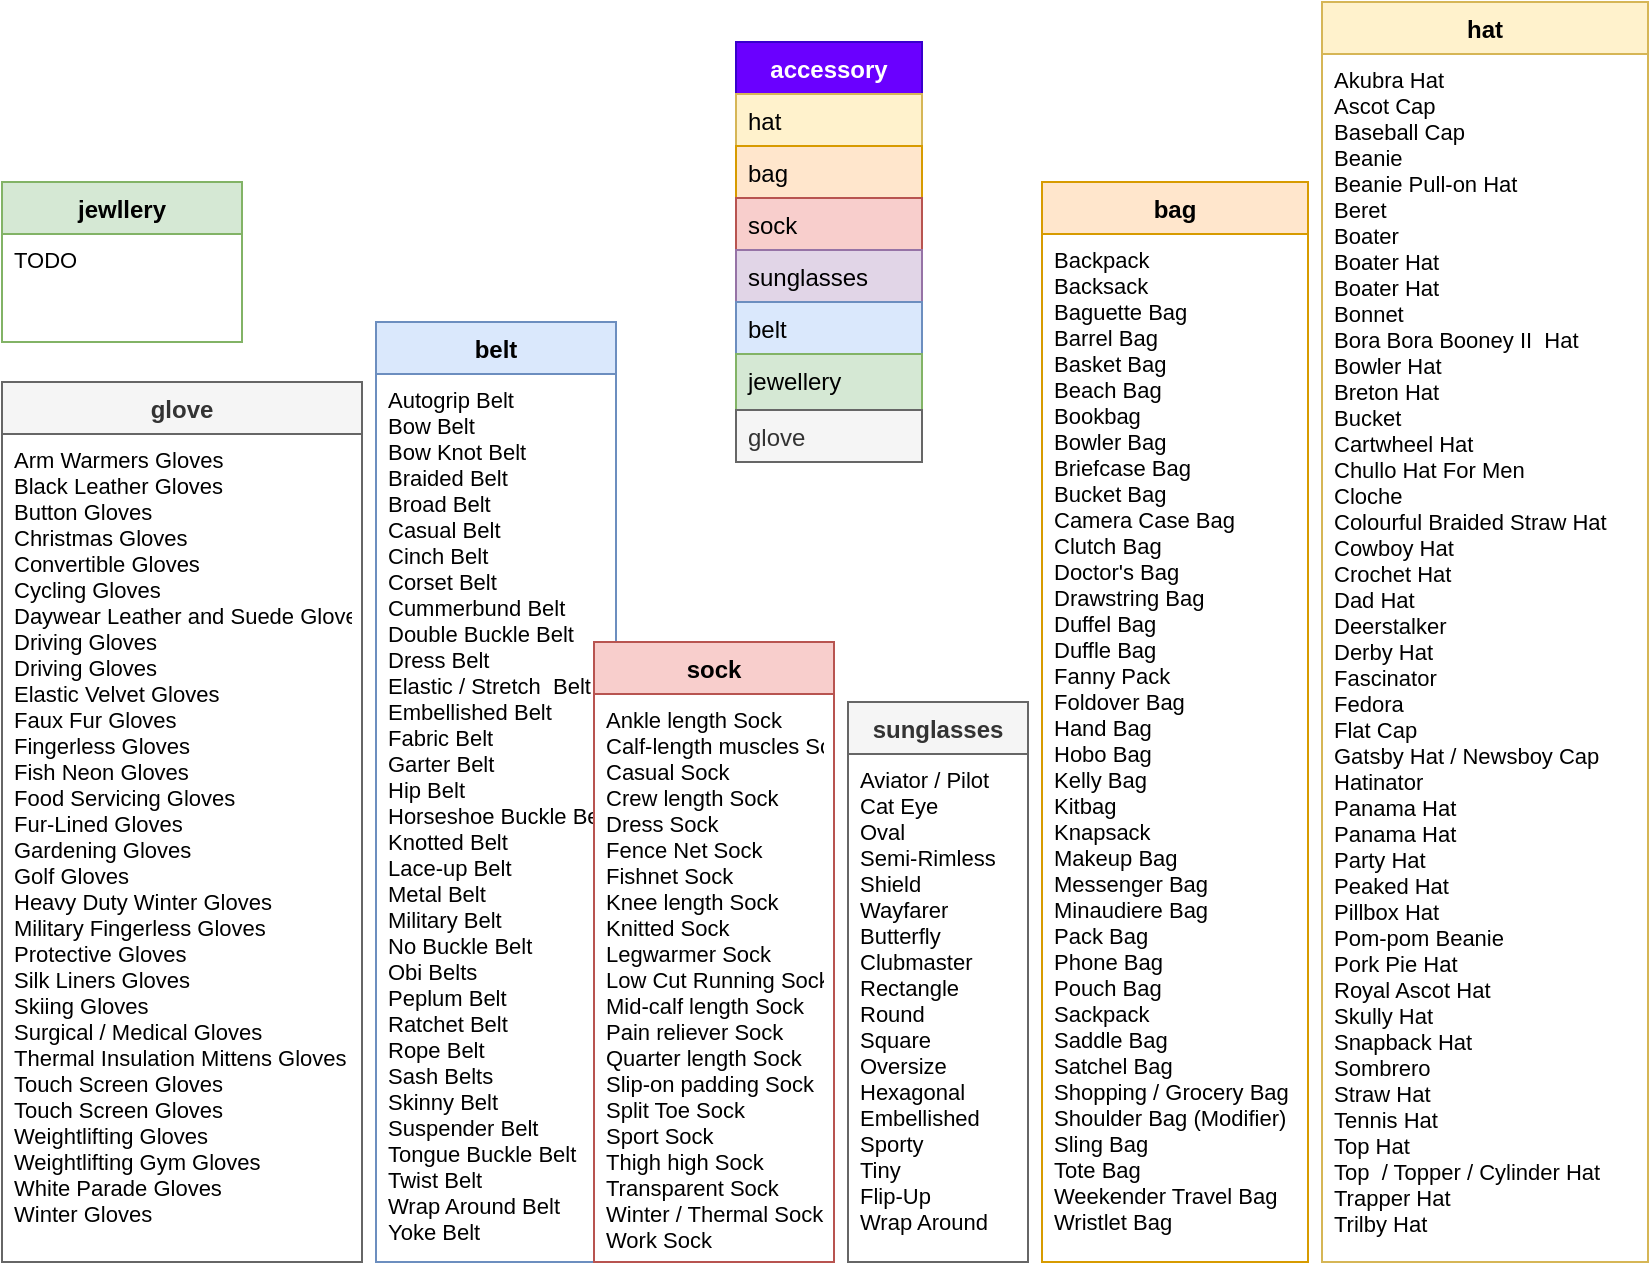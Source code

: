 <mxfile version="13.0.3" type="device"><diagram id="LFHs0TMcaCjF2szIKzrM" name="Page-1"><mxGraphModel dx="2105" dy="3508" grid="1" gridSize="10" guides="1" tooltips="1" connect="1" arrows="1" fold="1" page="1" pageScale="1" pageWidth="827" pageHeight="640" math="0" shadow="0"><root><mxCell id="0"/><mxCell id="1" parent="0"/><mxCell id="IafdLqkfLCLfOA5mvyWK-6" value="hat" style="swimlane;fontStyle=1;align=center;verticalAlign=top;childLayout=stackLayout;horizontal=1;startSize=26;horizontalStack=0;resizeParent=1;resizeLast=0;collapsible=1;marginBottom=0;rounded=0;shadow=0;strokeWidth=1;swimlaneFillColor=#ffffff;fillColor=#fff2cc;strokeColor=#d6b656;" parent="1" vertex="1"><mxGeometry x="-167" y="-2560" width="163" height="630" as="geometry"><mxRectangle x="240" y="268" width="160" height="26" as="alternateBounds"/></mxGeometry></mxCell><mxCell id="IafdLqkfLCLfOA5mvyWK-7" value="Akubra Hat&#10;Ascot Cap&#10;Baseball Cap&#10;Beanie&#10;Beanie Pull-on Hat&#10;Beret&#10;Boater&#10;Boater Hat&#10;Boater Hat&#10;Bonnet&#10;Bora Bora Booney II  Hat&#10;Bowler Hat&#10;Breton Hat&#10;Bucket&#10;Cartwheel Hat&#10;Chullo Hat For Men&#10;Cloche&#10;Colourful Braided Straw Hat&#10;Cowboy Hat&#10;Crochet Hat&#10;Dad Hat&#10;Deerstalker&#10;Derby Hat&#10;Fascinator&#10;Fedora&#10;Flat Cap&#10;Gatsby Hat / Newsboy Cap&#10;Hatinator&#10;Panama Hat&#10;Panama Hat&#10;Party Hat&#10;Peaked Hat&#10;Pillbox Hat&#10;Pom-pom Beanie&#10;Pork Pie Hat&#10;Royal Ascot Hat&#10;Skully Hat&#10;Snapback Hat&#10;Sombrero&#10;Straw Hat&#10;Tennis Hat&#10;Top Hat&#10;Top  / Topper / Cylinder Hat&#10;Trapper Hat&#10;Trilby Hat" style="text;align=left;verticalAlign=top;spacingLeft=4;spacingRight=4;overflow=hidden;rotatable=0;points=[[0,0.5],[1,0.5]];portConstraint=eastwest;fontSize=11;" parent="IafdLqkfLCLfOA5mvyWK-6" vertex="1"><mxGeometry y="26" width="163" height="604" as="geometry"/></mxCell><mxCell id="SQ16NGfDLh1wtVHYjpdO-19" value="accessory" style="swimlane;fontStyle=1;align=center;verticalAlign=top;childLayout=stackLayout;horizontal=1;startSize=26;horizontalStack=0;resizeParent=1;resizeLast=0;collapsible=1;marginBottom=0;rounded=0;shadow=0;strokeWidth=1;fillColor=#6a00ff;strokeColor=#3700CC;fontColor=#ffffff;" parent="1" vertex="1"><mxGeometry x="-460" y="-2540" width="93" height="210" as="geometry"><mxRectangle x="140" y="40" width="160" height="26" as="alternateBounds"/></mxGeometry></mxCell><mxCell id="SQ16NGfDLh1wtVHYjpdO-21" value="hat" style="text;align=left;verticalAlign=top;spacingLeft=4;spacingRight=4;overflow=hidden;rotatable=0;points=[[0,0.5],[1,0.5]];portConstraint=eastwest;rounded=0;shadow=0;html=0;fillColor=#fff2cc;strokeColor=#d6b656;" parent="SQ16NGfDLh1wtVHYjpdO-19" vertex="1"><mxGeometry y="26" width="93" height="26" as="geometry"/></mxCell><mxCell id="SQ16NGfDLh1wtVHYjpdO-20" value="bag" style="text;align=left;verticalAlign=top;spacingLeft=4;spacingRight=4;overflow=hidden;rotatable=0;points=[[0,0.5],[1,0.5]];portConstraint=eastwest;fillColor=#ffe6cc;strokeColor=#d79b00;" parent="SQ16NGfDLh1wtVHYjpdO-19" vertex="1"><mxGeometry y="52" width="93" height="26" as="geometry"/></mxCell><mxCell id="IafdLqkfLCLfOA5mvyWK-32" value="sock" style="text;align=left;verticalAlign=top;spacingLeft=4;spacingRight=4;overflow=hidden;rotatable=0;points=[[0,0.5],[1,0.5]];portConstraint=eastwest;fillColor=#f8cecc;strokeColor=#b85450;" parent="SQ16NGfDLh1wtVHYjpdO-19" vertex="1"><mxGeometry y="78" width="93" height="26" as="geometry"/></mxCell><mxCell id="SQ16NGfDLh1wtVHYjpdO-23" value="sunglasses" style="text;align=left;verticalAlign=top;spacingLeft=4;spacingRight=4;overflow=hidden;rotatable=0;points=[[0,0.5],[1,0.5]];portConstraint=eastwest;fillColor=#e1d5e7;strokeColor=#9673a6;" parent="SQ16NGfDLh1wtVHYjpdO-19" vertex="1"><mxGeometry y="104" width="93" height="26" as="geometry"/></mxCell><mxCell id="SQ16NGfDLh1wtVHYjpdO-27" value="belt" style="text;align=left;verticalAlign=top;spacingLeft=4;spacingRight=4;overflow=hidden;rotatable=0;points=[[0,0.5],[1,0.5]];portConstraint=eastwest;fillColor=#dae8fc;strokeColor=#6c8ebf;" parent="SQ16NGfDLh1wtVHYjpdO-19" vertex="1"><mxGeometry y="130" width="93" height="26" as="geometry"/></mxCell><mxCell id="SQ16NGfDLh1wtVHYjpdO-24" value="jewellery" style="text;align=left;verticalAlign=top;spacingLeft=4;spacingRight=4;overflow=hidden;rotatable=0;points=[[0,0.5],[1,0.5]];portConstraint=eastwest;fillColor=#d5e8d4;strokeColor=#82b366;" parent="SQ16NGfDLh1wtVHYjpdO-19" vertex="1"><mxGeometry y="156" width="93" height="28" as="geometry"/></mxCell><mxCell id="SQ16NGfDLh1wtVHYjpdO-26" value="glove" style="text;align=left;verticalAlign=top;spacingLeft=4;spacingRight=4;overflow=hidden;rotatable=0;points=[[0,0.5],[1,0.5]];portConstraint=eastwest;fillColor=#f5f5f5;strokeColor=#666666;fontColor=#333333;" parent="SQ16NGfDLh1wtVHYjpdO-19" vertex="1"><mxGeometry y="184" width="93" height="26" as="geometry"/></mxCell><mxCell id="IafdLqkfLCLfOA5mvyWK-10" value="bag" style="swimlane;fontStyle=1;align=center;verticalAlign=top;childLayout=stackLayout;horizontal=1;startSize=26;horizontalStack=0;resizeParent=1;resizeLast=0;collapsible=1;marginBottom=0;rounded=0;shadow=0;strokeWidth=1;swimlaneFillColor=#ffffff;fillColor=#ffe6cc;strokeColor=#d79b00;" parent="1" vertex="1"><mxGeometry x="-307" y="-2470" width="133" height="540" as="geometry"><mxRectangle x="240" y="268" width="160" height="26" as="alternateBounds"/></mxGeometry></mxCell><mxCell id="IafdLqkfLCLfOA5mvyWK-11" value="Backpack&#10;Backsack&#10;Baguette Bag&#10;Barrel Bag&#10;Basket Bag&#10;Beach Bag&#10;Bookbag&#10;Bowler Bag&#10;Briefcase Bag&#10;Bucket Bag&#10;Camera Case Bag&#10;Clutch Bag&#10;Doctor's Bag&#10;Drawstring Bag&#10;Duffel Bag&#10;Duffle Bag&#10;Fanny Pack&#10;Foldover Bag&#10;Hand Bag&#10;Hobo Bag&#10;Kelly Bag&#10;Kitbag&#10;Knapsack&#10;Makeup Bag&#10;Messenger Bag&#10;Minaudiere Bag&#10;Pack Bag&#10;Phone Bag&#10;Pouch Bag&#10;Sackpack&#10;Saddle Bag&#10;Satchel Bag&#10;Shopping / Grocery Bag&#10;Shoulder Bag (Modifier)&#10;Sling Bag&#10;Tote Bag&#10;Weekender Travel Bag&#10;Wristlet Bag" style="text;align=left;verticalAlign=top;spacingLeft=4;spacingRight=4;overflow=hidden;rotatable=0;points=[[0,0.5],[1,0.5]];portConstraint=eastwest;fontSize=11;" parent="IafdLqkfLCLfOA5mvyWK-10" vertex="1"><mxGeometry y="26" width="133" height="514" as="geometry"/></mxCell><mxCell id="ygqolTDkO-U1Jq4TfPTe-1" value="sunglasses" style="swimlane;fontStyle=1;align=center;verticalAlign=top;childLayout=stackLayout;horizontal=1;startSize=26;horizontalStack=0;resizeParent=1;resizeLast=0;collapsible=1;marginBottom=0;rounded=0;shadow=0;strokeWidth=1;swimlaneFillColor=#ffffff;fillColor=#f5f5f5;strokeColor=#666666;fontColor=#333333;" parent="1" vertex="1"><mxGeometry x="-404" y="-2210" width="90" height="280" as="geometry"><mxRectangle x="240" y="268" width="160" height="26" as="alternateBounds"/></mxGeometry></mxCell><mxCell id="ygqolTDkO-U1Jq4TfPTe-2" value="Aviator / Pilot&#10;Cat Eye&#10;Oval&#10;Semi-Rimless&#10;Shield&#10;Wayfarer&#10;Butterfly&#10;Clubmaster&#10;Rectangle&#10;Round&#10;Square&#10;Oversize&#10;Hexagonal&#10;Embellished&#10;Sporty&#10;Tiny&#10;Flip-Up&#10;Wrap Around" style="text;align=left;verticalAlign=top;spacingLeft=4;spacingRight=4;overflow=hidden;rotatable=0;points=[[0,0.5],[1,0.5]];portConstraint=eastwest;fontSize=11;" parent="ygqolTDkO-U1Jq4TfPTe-1" vertex="1"><mxGeometry y="26" width="90" height="254" as="geometry"/></mxCell><mxCell id="IafdLqkfLCLfOA5mvyWK-8" value="glove" style="swimlane;fontStyle=1;align=center;verticalAlign=top;childLayout=stackLayout;horizontal=1;startSize=26;horizontalStack=0;resizeParent=1;resizeLast=0;collapsible=1;marginBottom=0;rounded=0;shadow=0;strokeWidth=1;swimlaneFillColor=#ffffff;fillColor=#f5f5f5;strokeColor=#666666;fontColor=#333333;" parent="1" vertex="1"><mxGeometry x="-827" y="-2370" width="180" height="440" as="geometry"><mxRectangle x="240" y="268" width="160" height="26" as="alternateBounds"/></mxGeometry></mxCell><mxCell id="IafdLqkfLCLfOA5mvyWK-9" value="Arm Warmers Gloves&#10;Black Leather Gloves&#10;Button Gloves&#10;Christmas Gloves&#10;Convertible Gloves&#10;Cycling Gloves&#10;Daywear Leather and Suede Gloves&#10;Driving Gloves&#10;Driving Gloves&#10;Elastic Velvet Gloves&#10;Faux Fur Gloves&#10;Fingerless Gloves&#10;Fish Neon Gloves&#10;Food Servicing Gloves&#10;Fur-Lined Gloves&#10;Gardening Gloves&#10;Golf Gloves&#10;Heavy Duty Winter Gloves&#10;Military Fingerless Gloves&#10;Protective Gloves&#10;Silk Liners Gloves&#10;Skiing Gloves&#10;Surgical / Medical Gloves&#10;Thermal Insulation Mittens Gloves&#10;Touch Screen Gloves&#10;Touch Screen Gloves&#10;Weightlifting Gloves&#10;Weightlifting Gym Gloves&#10;White Parade Gloves&#10;Winter Gloves" style="text;align=left;verticalAlign=top;spacingLeft=4;spacingRight=4;overflow=hidden;rotatable=0;points=[[0,0.5],[1,0.5]];portConstraint=eastwest;fontSize=11;" parent="IafdLqkfLCLfOA5mvyWK-8" vertex="1"><mxGeometry y="26" width="180" height="414" as="geometry"/></mxCell><mxCell id="E39O4zLSXras-P-nIpfG-2" value="belt" style="swimlane;fontStyle=1;align=center;verticalAlign=top;childLayout=stackLayout;horizontal=1;startSize=26;horizontalStack=0;resizeParent=1;resizeLast=0;collapsible=1;marginBottom=0;rounded=0;shadow=0;strokeWidth=1;swimlaneFillColor=#ffffff;fillColor=#dae8fc;strokeColor=#6c8ebf;" parent="1" vertex="1"><mxGeometry x="-640" y="-2400" width="120" height="470" as="geometry"><mxRectangle x="240" y="268" width="160" height="26" as="alternateBounds"/></mxGeometry></mxCell><mxCell id="E39O4zLSXras-P-nIpfG-3" value="Autogrip Belt&#10;Bow Belt&#10;Bow Knot Belt&#10;Braided Belt&#10;Broad Belt&#10;Casual Belt&#10;Cinch Belt&#10;Corset Belt&#10;Cummerbund Belt&#10;Double Buckle Belt&#10;Dress Belt&#10;Elastic / Stretch  Belt&#10;Embellished Belt&#10;Fabric Belt&#10;Garter Belt&#10;Hip Belt&#10;Horseshoe Buckle Belt&#10;Knotted Belt&#10;Lace-up Belt&#10;Metal Belt&#10;Military Belt&#10;No Buckle Belt&#10;Obi Belts&#10;Peplum Belt&#10;Ratchet Belt&#10;Rope Belt&#10;Sash Belts&#10;Skinny Belt&#10;Suspender Belt&#10;Tongue Buckle Belt&#10;Twist Belt&#10;Wrap Around Belt&#10;Yoke Belt" style="text;align=left;verticalAlign=top;spacingLeft=4;spacingRight=4;overflow=hidden;rotatable=0;points=[[0,0.5],[1,0.5]];portConstraint=eastwest;fontSize=11;" parent="E39O4zLSXras-P-nIpfG-2" vertex="1"><mxGeometry y="26" width="120" height="444" as="geometry"/></mxCell><mxCell id="IafdLqkfLCLfOA5mvyWK-15" value="sock" style="swimlane;fontStyle=1;align=center;verticalAlign=top;childLayout=stackLayout;horizontal=1;startSize=26;horizontalStack=0;resizeParent=1;resizeLast=0;collapsible=1;marginBottom=0;rounded=0;shadow=0;strokeWidth=1;swimlaneFillColor=#ffffff;fillColor=#f8cecc;strokeColor=#b85450;" parent="1" vertex="1"><mxGeometry x="-531" y="-2240" width="120" height="310" as="geometry"><mxRectangle x="240" y="268" width="160" height="26" as="alternateBounds"/></mxGeometry></mxCell><mxCell id="IafdLqkfLCLfOA5mvyWK-16" value="Ankle length Sock&#10;Calf-length muscles Sock&#10;Casual Sock&#10;Crew length Sock&#10;Dress Sock&#10;Fence Net Sock&#10;Fishnet Sock&#10;Knee length Sock&#10;Knitted Sock&#10;Legwarmer Sock&#10;Low Cut Running Sock&#10;Mid-calf length Sock&#10;Pain reliever Sock&#10;Quarter length Sock&#10;Slip-on padding Sock&#10;Split Toe Sock&#10;Sport Sock&#10;Thigh high Sock&#10;Transparent Sock&#10;Winter / Thermal Sock&#10;Work Sock" style="text;align=left;verticalAlign=top;spacingLeft=4;spacingRight=4;overflow=hidden;rotatable=0;points=[[0,0.5],[1,0.5]];portConstraint=eastwest;fontSize=11;" parent="IafdLqkfLCLfOA5mvyWK-15" vertex="1"><mxGeometry y="26" width="120" height="284" as="geometry"/></mxCell><mxCell id="ygqolTDkO-U1Jq4TfPTe-3" value="jewllery" style="swimlane;fontStyle=1;align=center;verticalAlign=top;childLayout=stackLayout;horizontal=1;startSize=26;horizontalStack=0;resizeParent=1;resizeLast=0;collapsible=1;marginBottom=0;rounded=0;shadow=0;strokeWidth=1;swimlaneFillColor=#ffffff;fillColor=#d5e8d4;strokeColor=#82b366;" parent="1" vertex="1"><mxGeometry x="-827" y="-2470" width="120" height="80" as="geometry"><mxRectangle x="240" y="268" width="160" height="26" as="alternateBounds"/></mxGeometry></mxCell><mxCell id="ygqolTDkO-U1Jq4TfPTe-4" value="TODO" style="text;align=left;verticalAlign=top;spacingLeft=4;spacingRight=4;overflow=hidden;rotatable=0;points=[[0,0.5],[1,0.5]];portConstraint=eastwest;fontSize=11;" parent="ygqolTDkO-U1Jq4TfPTe-3" vertex="1"><mxGeometry y="26" width="120" height="54" as="geometry"/></mxCell></root></mxGraphModel></diagram></mxfile>
